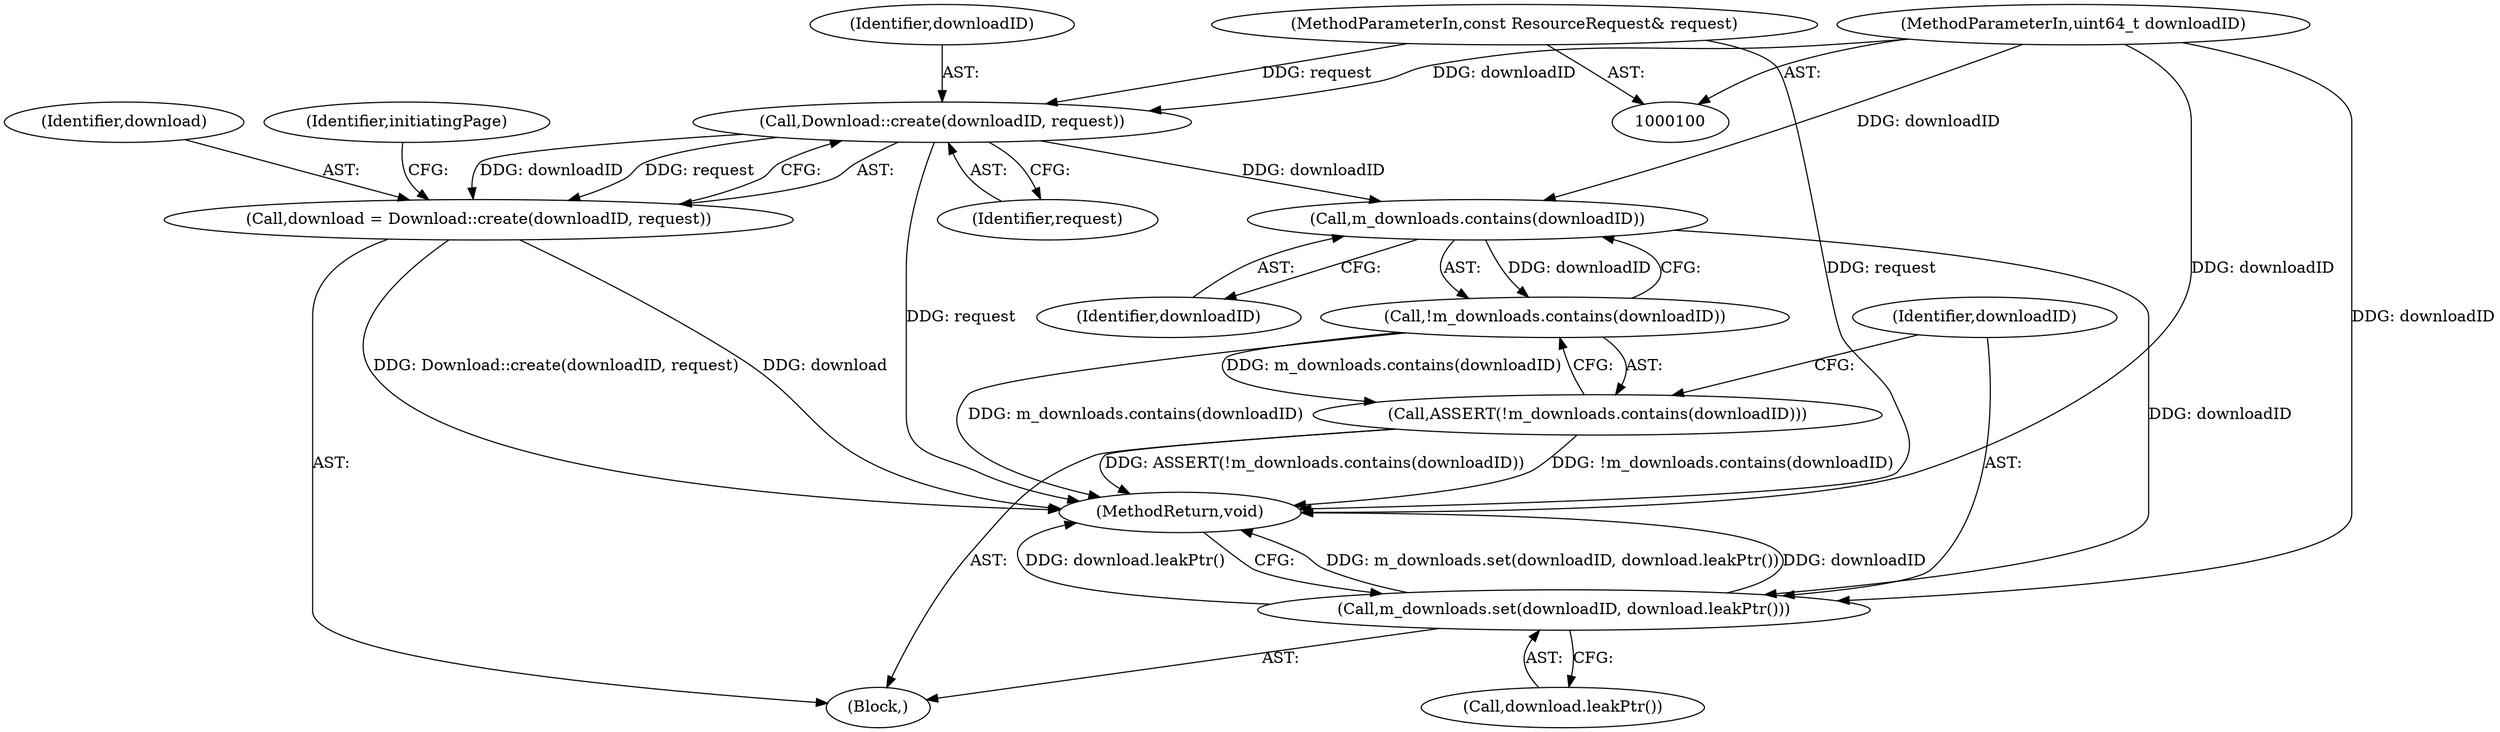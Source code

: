 digraph "0_Chrome_1797c8188e7d42f0adf6ce0e607307cd313e1d7d@API" {
"1000108" [label="(Call,Download::create(downloadID, request))"];
"1000101" [label="(MethodParameterIn,uint64_t downloadID)"];
"1000103" [label="(MethodParameterIn,const ResourceRequest& request)"];
"1000106" [label="(Call,download = Download::create(downloadID, request))"];
"1000115" [label="(Call,m_downloads.contains(downloadID))"];
"1000114" [label="(Call,!m_downloads.contains(downloadID))"];
"1000113" [label="(Call,ASSERT(!m_downloads.contains(downloadID)))"];
"1000117" [label="(Call,m_downloads.set(downloadID, download.leakPtr()))"];
"1000104" [label="(Block,)"];
"1000109" [label="(Identifier,downloadID)"];
"1000106" [label="(Call,download = Download::create(downloadID, request))"];
"1000117" [label="(Call,m_downloads.set(downloadID, download.leakPtr()))"];
"1000118" [label="(Identifier,downloadID)"];
"1000110" [label="(Identifier,request)"];
"1000112" [label="(Identifier,initiatingPage)"];
"1000116" [label="(Identifier,downloadID)"];
"1000120" [label="(MethodReturn,void)"];
"1000113" [label="(Call,ASSERT(!m_downloads.contains(downloadID)))"];
"1000119" [label="(Call,download.leakPtr())"];
"1000101" [label="(MethodParameterIn,uint64_t downloadID)"];
"1000108" [label="(Call,Download::create(downloadID, request))"];
"1000103" [label="(MethodParameterIn,const ResourceRequest& request)"];
"1000114" [label="(Call,!m_downloads.contains(downloadID))"];
"1000107" [label="(Identifier,download)"];
"1000115" [label="(Call,m_downloads.contains(downloadID))"];
"1000108" -> "1000106"  [label="AST: "];
"1000108" -> "1000110"  [label="CFG: "];
"1000109" -> "1000108"  [label="AST: "];
"1000110" -> "1000108"  [label="AST: "];
"1000106" -> "1000108"  [label="CFG: "];
"1000108" -> "1000120"  [label="DDG: request"];
"1000108" -> "1000106"  [label="DDG: downloadID"];
"1000108" -> "1000106"  [label="DDG: request"];
"1000101" -> "1000108"  [label="DDG: downloadID"];
"1000103" -> "1000108"  [label="DDG: request"];
"1000108" -> "1000115"  [label="DDG: downloadID"];
"1000101" -> "1000100"  [label="AST: "];
"1000101" -> "1000120"  [label="DDG: downloadID"];
"1000101" -> "1000115"  [label="DDG: downloadID"];
"1000101" -> "1000117"  [label="DDG: downloadID"];
"1000103" -> "1000100"  [label="AST: "];
"1000103" -> "1000120"  [label="DDG: request"];
"1000106" -> "1000104"  [label="AST: "];
"1000107" -> "1000106"  [label="AST: "];
"1000112" -> "1000106"  [label="CFG: "];
"1000106" -> "1000120"  [label="DDG: Download::create(downloadID, request)"];
"1000106" -> "1000120"  [label="DDG: download"];
"1000115" -> "1000114"  [label="AST: "];
"1000115" -> "1000116"  [label="CFG: "];
"1000116" -> "1000115"  [label="AST: "];
"1000114" -> "1000115"  [label="CFG: "];
"1000115" -> "1000114"  [label="DDG: downloadID"];
"1000115" -> "1000117"  [label="DDG: downloadID"];
"1000114" -> "1000113"  [label="AST: "];
"1000113" -> "1000114"  [label="CFG: "];
"1000114" -> "1000120"  [label="DDG: m_downloads.contains(downloadID)"];
"1000114" -> "1000113"  [label="DDG: m_downloads.contains(downloadID)"];
"1000113" -> "1000104"  [label="AST: "];
"1000118" -> "1000113"  [label="CFG: "];
"1000113" -> "1000120"  [label="DDG: !m_downloads.contains(downloadID)"];
"1000113" -> "1000120"  [label="DDG: ASSERT(!m_downloads.contains(downloadID))"];
"1000117" -> "1000104"  [label="AST: "];
"1000117" -> "1000119"  [label="CFG: "];
"1000118" -> "1000117"  [label="AST: "];
"1000119" -> "1000117"  [label="AST: "];
"1000120" -> "1000117"  [label="CFG: "];
"1000117" -> "1000120"  [label="DDG: m_downloads.set(downloadID, download.leakPtr())"];
"1000117" -> "1000120"  [label="DDG: downloadID"];
"1000117" -> "1000120"  [label="DDG: download.leakPtr()"];
}
